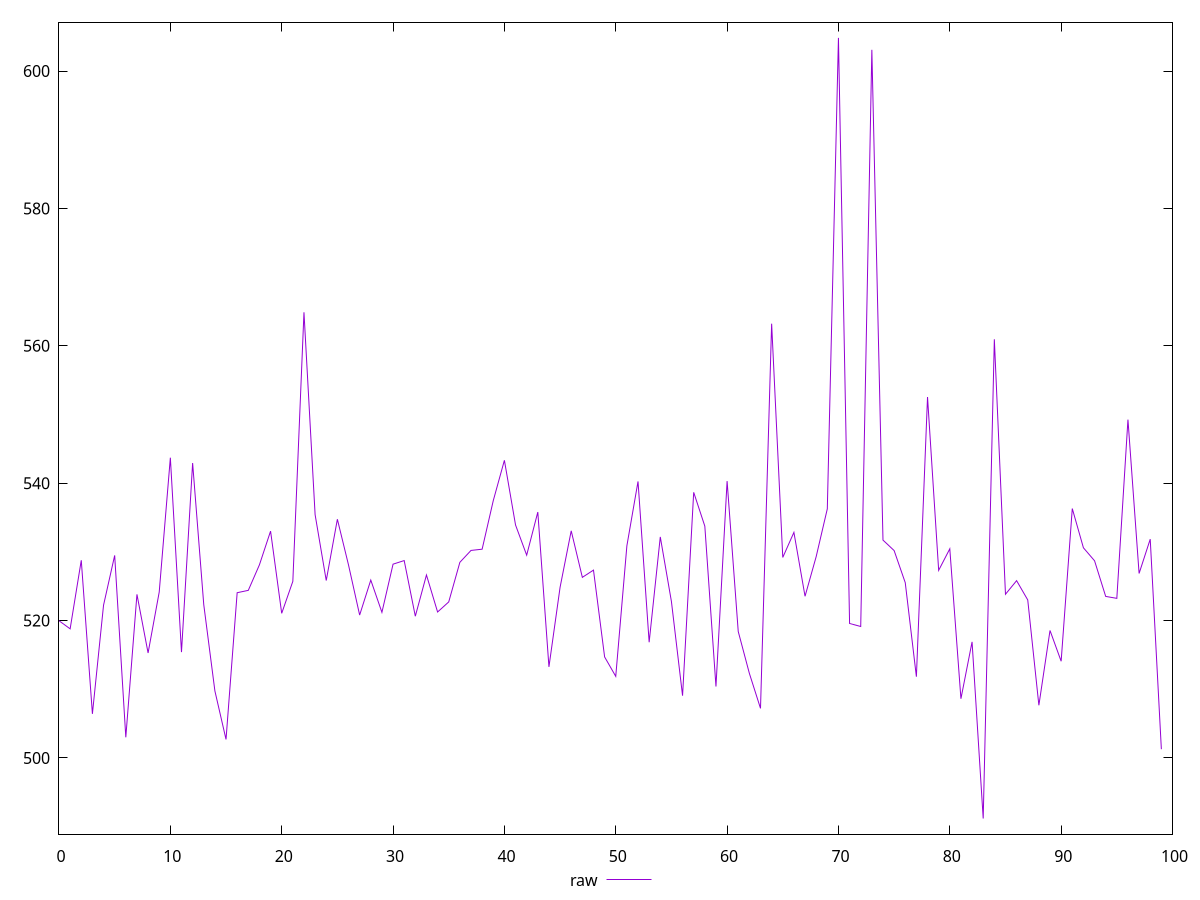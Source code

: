 reset
set terminal svg size 640, 490 enhanced background rgb 'white'
set output "report_00007_2020-12-11T15:55:29.892Z/mainthread-work-breakdown/samples/pages+cached+noexternal+nofonts+nosvg+noimg/raw/values.svg"

$raw <<EOF
0 519.9760000000001
1 518.7959999999998
2 528.78
3 506.42
4 522.2360000000001
5 529.4879999999999
6 503.0079999999999
7 523.816
8 515.2840000000001
9 524.152
10 543.7080000000001
11 515.4079999999999
12 542.932
13 522.324
14 509.756
15 502.7000000000001
16 524.0560000000002
17 524.3999999999997
18 528.1200000000001
19 533.0199999999999
20 521.056
21 525.7119999999999
22 564.8759999999997
23 535.4200000000001
24 525.8319999999999
25 534.7519999999998
26 528.0919999999999
27 520.8040000000001
28 525.896
29 521.2000000000002
30 528.2119999999998
31 528.7360000000001
32 520.6359999999999
33 526.636
34 521.2479999999999
35 522.716
36 528.48
37 530.212
38 530.392
39 537.4599999999998
40 543.332
41 533.9159999999999
42 529.5239999999998
43 535.796
44 513.2599999999999
45 524.844
46 533.0680000000001
47 526.2919999999999
48 527.3479999999998
49 514.708
50 511.8800000000001
51 530.8839999999999
52 540.256
53 516.8439999999999
54 532.18
55 522.7719999999999
56 509.064
57 538.6719999999999
58 533.744
59 510.39999999999986
60 540.3079999999999
61 518.4119999999999
62 512.3159999999999
63 507.21999999999997
64 563.224
65 529.192
66 532.8399999999998
67 523.5399999999998
68 529.312
69 536.2639999999999
70 604.8239999999998
71 519.5759999999999
72 519.1400000000001
73 603.0920000000001
74 531.7160000000001
75 530.1919999999999
76 525.5159999999998
77 511.8280000000001
78 552.5479999999999
79 527.312
80 530.448
81 508.6199999999998
82 516.9
83 491.1840000000001
84 560.9480000000001
85 523.8319999999999
86 525.8120000000001
87 523.0039999999999
88 507.6679999999999
89 518.5600000000001
90 514.08
91 536.3079999999998
92 530.5959999999999
93 528.708
94 523.52
95 523.2360000000002
96 549.2559999999999
97 526.8599999999999
98 531.8519999999996
99 501.27600000000007
EOF

set key outside below
set yrange [488.91120000000006:607.0967999999998]

plot \
  $raw title "raw" with line, \


reset